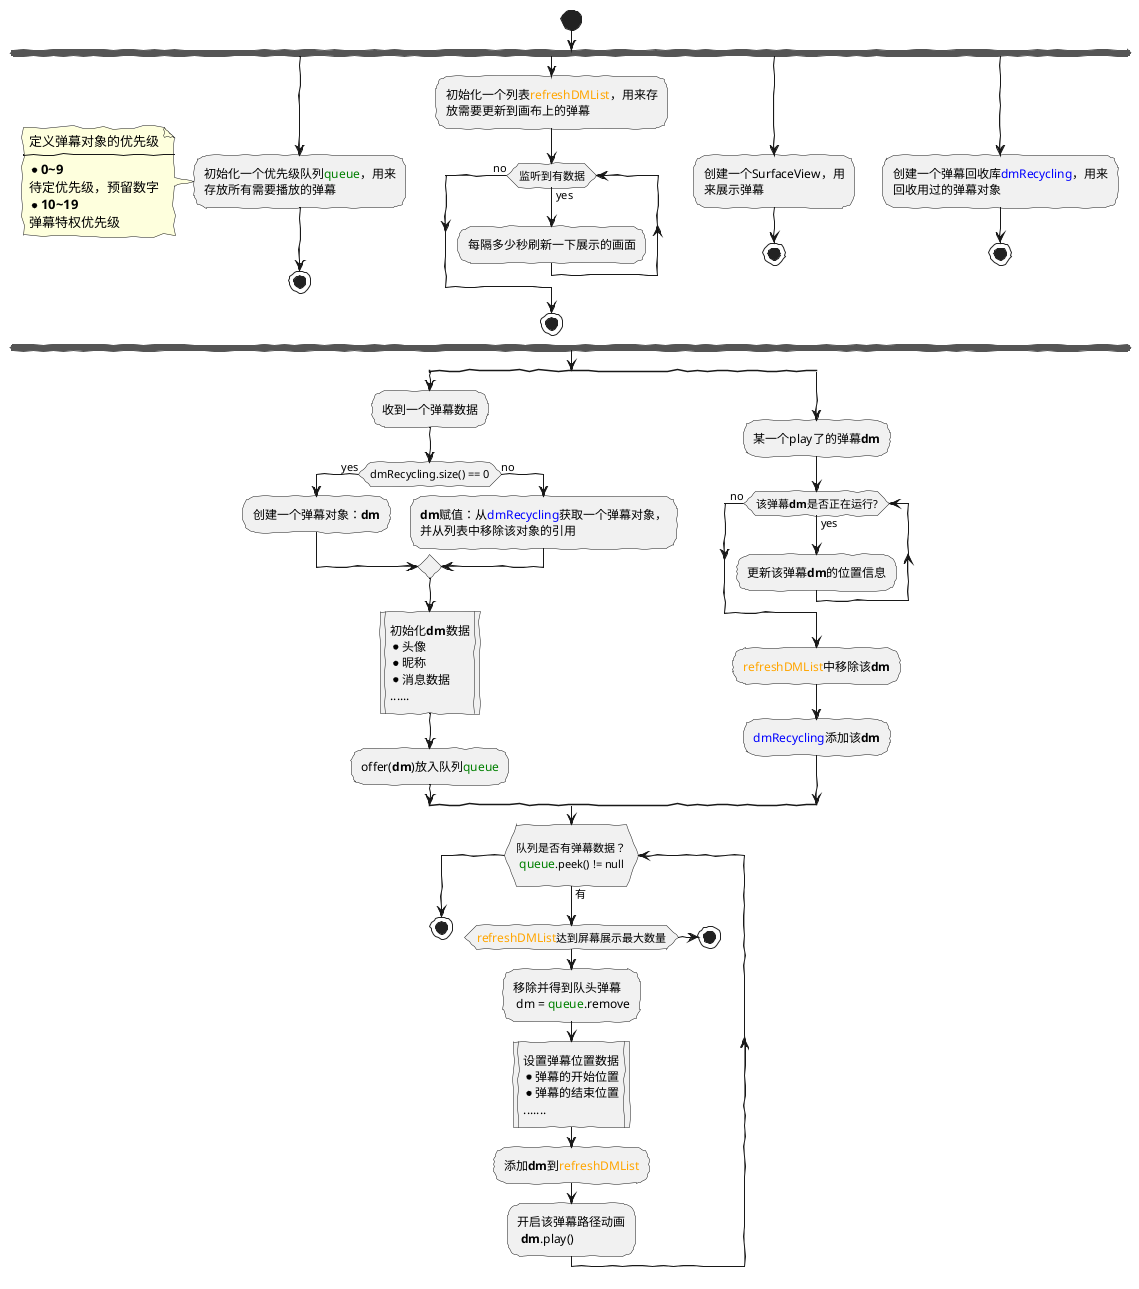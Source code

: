 @startuml
skinparam handwritten true
start
fork
    :初始化一个优先级队列<font size="12" color="green">queue</font>，用来
    存放所有需要播放的弹幕;
    note left
定义弹幕对象的优先级
----
*<b>0~9</b>
待定优先级，预留数字
*<b>10~19</b>
弹幕特权优先级
    end note
    stop
fork again
    :初始化一个列表<font size="12" color="orange">refreshDMList</font>，用来存
    放需要更新到画布上的弹幕;
    while (监听到有数据) is (yes)
        :每隔多少秒刷新一下展示的画面;
    end while(no)
    stop
fork again
    :创建一个SurfaceView，用
    来展示弹幕;
    stop
fork again
    :创建一个弹幕回收库<font size="12" color="blue">dmRecycling</font>，用来
    回收用过的弹幕对象;
    stop
end fork
split
    :收到一个弹幕数据;
    if (dmRecycling.size() == 0) then (yes)
        :创建一个弹幕对象：**dm**;
    else (no)
        :**dm**赋值：从<font size="12" color="blue">dmRecycling</font>获取一个弹幕对象，
        并从列表中移除该对象的引用;
    endif
    :初始化**dm**数据
*头像
*昵称
*消息数据
......|
    :offer(**dm**)放入队列<font size="12" color="green">queue</font>;
split again
:某一个play了的弹幕**dm**;
    while(该弹幕**dm**是否正在运行?) is (yes)
        :更新该弹幕**dm**的位置信息;
    end while(no)
    :<font size="12" color="orange">refreshDMList</font>中移除该**dm**;
    :<font size="12" color="blue">dmRecycling</font>添加该**dm**;
end split

while (\n队列是否有弹幕数据？\n <font size="12" color="green">queue</font>.peek() != null\n) is (有)
    if(<font size="12" color="orange">refreshDMList</font>达到屏幕展示最大数量) then
    stop
    endif
    :移除并得到队头弹幕\n dm = <font size="12" color="green">queue</font>.remove;
:设置弹幕位置数据
*弹幕的开始位置
*弹幕的结束位置
.......|
:添加**dm**到<font size="12" color="orange">refreshDMList</font>;
    :开启该弹幕路径动画\n **dm**.play();

'    while (监听该弹幕**dm**) is (运行)
'    :更新弹幕**dm**当前位置;
'    end while(结束)
end while
stop
@enduml